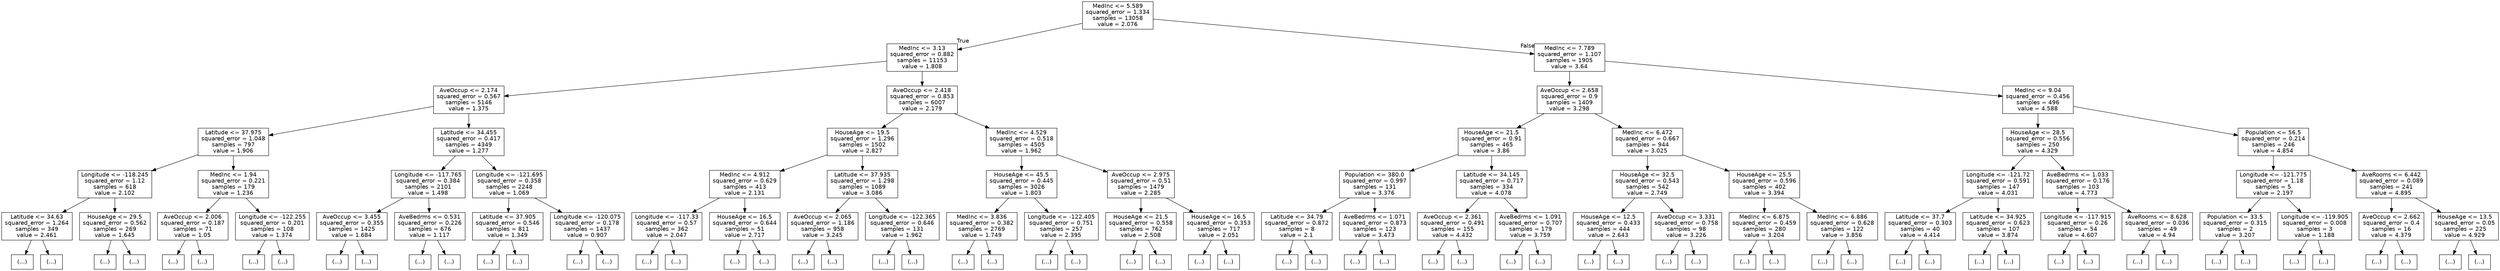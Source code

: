 digraph Tree {
node [shape=box, fontname="helvetica"] ;
edge [fontname="helvetica"] ;
0 [label="MedInc <= 5.589\nsquared_error = 1.334\nsamples = 13058\nvalue = 2.076"] ;
1 [label="MedInc <= 3.13\nsquared_error = 0.882\nsamples = 11153\nvalue = 1.808"] ;
0 -> 1 [labeldistance=2.5, labelangle=45, headlabel="True"] ;
2 [label="AveOccup <= 2.174\nsquared_error = 0.567\nsamples = 5146\nvalue = 1.375"] ;
1 -> 2 ;
3 [label="Latitude <= 37.975\nsquared_error = 1.048\nsamples = 797\nvalue = 1.906"] ;
2 -> 3 ;
4 [label="Longitude <= -118.245\nsquared_error = 1.12\nsamples = 618\nvalue = 2.102"] ;
3 -> 4 ;
5 [label="Latitude <= 34.63\nsquared_error = 1.264\nsamples = 349\nvalue = 2.461"] ;
4 -> 5 ;
6 [label="(...)"] ;
5 -> 6 ;
251 [label="(...)"] ;
5 -> 251 ;
674 [label="HouseAge <= 29.5\nsquared_error = 0.562\nsamples = 269\nvalue = 1.645"] ;
4 -> 674 ;
675 [label="(...)"] ;
674 -> 675 ;
1016 [label="(...)"] ;
674 -> 1016 ;
1197 [label="MedInc <= 1.94\nsquared_error = 0.221\nsamples = 179\nvalue = 1.236"] ;
3 -> 1197 ;
1198 [label="AveOccup <= 2.006\nsquared_error = 0.187\nsamples = 71\nvalue = 1.05"] ;
1197 -> 1198 ;
1199 [label="(...)"] ;
1198 -> 1199 ;
1282 [label="(...)"] ;
1198 -> 1282 ;
1337 [label="Longitude <= -122.255\nsquared_error = 0.201\nsamples = 108\nvalue = 1.374"] ;
1197 -> 1337 ;
1338 [label="(...)"] ;
1337 -> 1338 ;
1397 [label="(...)"] ;
1337 -> 1397 ;
1546 [label="Latitude <= 34.455\nsquared_error = 0.417\nsamples = 4349\nvalue = 1.277"] ;
2 -> 1546 ;
1547 [label="Longitude <= -117.765\nsquared_error = 0.384\nsamples = 2101\nvalue = 1.498"] ;
1546 -> 1547 ;
1548 [label="AveOccup <= 3.455\nsquared_error = 0.355\nsamples = 1425\nvalue = 1.684"] ;
1547 -> 1548 ;
1549 [label="(...)"] ;
1548 -> 1549 ;
2850 [label="(...)"] ;
1548 -> 2850 ;
4367 [label="AveBedrms <= 0.531\nsquared_error = 0.226\nsamples = 676\nvalue = 1.117"] ;
1547 -> 4367 ;
4368 [label="(...)"] ;
4367 -> 4368 ;
4369 [label="(...)"] ;
4367 -> 4369 ;
5696 [label="Longitude <= -121.695\nsquared_error = 0.358\nsamples = 2248\nvalue = 1.069"] ;
1546 -> 5696 ;
5697 [label="Latitude <= 37.905\nsquared_error = 0.546\nsamples = 811\nvalue = 1.349"] ;
5696 -> 5697 ;
5698 [label="(...)"] ;
5697 -> 5698 ;
6387 [label="(...)"] ;
5697 -> 6387 ;
7294 [label="Longitude <= -120.075\nsquared_error = 0.178\nsamples = 1437\nvalue = 0.907"] ;
5696 -> 7294 ;
7295 [label="(...)"] ;
7294 -> 7295 ;
8984 [label="(...)"] ;
7294 -> 8984 ;
10115 [label="AveOccup <= 2.418\nsquared_error = 0.853\nsamples = 6007\nvalue = 2.179"] ;
1 -> 10115 ;
10116 [label="HouseAge <= 19.5\nsquared_error = 1.296\nsamples = 1502\nvalue = 2.827"] ;
10115 -> 10116 ;
10117 [label="MedInc <= 4.912\nsquared_error = 0.629\nsamples = 413\nvalue = 2.131"] ;
10116 -> 10117 ;
10118 [label="Longitude <= -117.33\nsquared_error = 0.57\nsamples = 362\nvalue = 2.047"] ;
10117 -> 10118 ;
10119 [label="(...)"] ;
10118 -> 10119 ;
10694 [label="(...)"] ;
10118 -> 10694 ;
10827 [label="HouseAge <= 16.5\nsquared_error = 0.644\nsamples = 51\nvalue = 2.717"] ;
10117 -> 10827 ;
10828 [label="(...)"] ;
10827 -> 10828 ;
10899 [label="(...)"] ;
10827 -> 10899 ;
10928 [label="Latitude <= 37.935\nsquared_error = 1.298\nsamples = 1089\nvalue = 3.086"] ;
10116 -> 10928 ;
10929 [label="AveOccup <= 2.065\nsquared_error = 1.186\nsamples = 958\nvalue = 3.245"] ;
10928 -> 10929 ;
10930 [label="(...)"] ;
10929 -> 10930 ;
11577 [label="(...)"] ;
10929 -> 11577 ;
12718 [label="Longitude <= -122.365\nsquared_error = 0.646\nsamples = 131\nvalue = 1.962"] ;
10928 -> 12718 ;
12719 [label="(...)"] ;
12718 -> 12719 ;
12816 [label="(...)"] ;
12718 -> 12816 ;
12977 [label="MedInc <= 4.529\nsquared_error = 0.518\nsamples = 4505\nvalue = 1.962"] ;
10115 -> 12977 ;
12978 [label="HouseAge <= 45.5\nsquared_error = 0.445\nsamples = 3026\nvalue = 1.803"] ;
12977 -> 12978 ;
12979 [label="MedInc <= 3.836\nsquared_error = 0.382\nsamples = 2769\nvalue = 1.749"] ;
12978 -> 12979 ;
12980 [label="(...)"] ;
12979 -> 12980 ;
15971 [label="(...)"] ;
12979 -> 15971 ;
18476 [label="Longitude <= -122.405\nsquared_error = 0.751\nsamples = 257\nvalue = 2.395"] ;
12978 -> 18476 ;
18477 [label="(...)"] ;
18476 -> 18477 ;
18642 [label="(...)"] ;
18476 -> 18642 ;
18983 [label="AveOccup <= 2.975\nsquared_error = 0.51\nsamples = 1479\nvalue = 2.285"] ;
12977 -> 18983 ;
18984 [label="HouseAge <= 21.5\nsquared_error = 0.558\nsamples = 762\nvalue = 2.508"] ;
18983 -> 18984 ;
18985 [label="(...)"] ;
18984 -> 18985 ;
19458 [label="(...)"] ;
18984 -> 19458 ;
20499 [label="HouseAge <= 16.5\nsquared_error = 0.353\nsamples = 717\nvalue = 2.051"] ;
18983 -> 20499 ;
20500 [label="(...)"] ;
20499 -> 20500 ;
20989 [label="(...)"] ;
20499 -> 20989 ;
21922 [label="MedInc <= 7.789\nsquared_error = 1.107\nsamples = 1905\nvalue = 3.64"] ;
0 -> 21922 [labeldistance=2.5, labelangle=-45, headlabel="False"] ;
21923 [label="AveOccup <= 2.658\nsquared_error = 0.9\nsamples = 1409\nvalue = 3.298"] ;
21922 -> 21923 ;
21924 [label="HouseAge <= 21.5\nsquared_error = 0.91\nsamples = 465\nvalue = 3.86"] ;
21923 -> 21924 ;
21925 [label="Population <= 380.0\nsquared_error = 0.997\nsamples = 131\nvalue = 3.376"] ;
21924 -> 21925 ;
21926 [label="Latitude <= 34.79\nsquared_error = 0.872\nsamples = 8\nvalue = 2.1"] ;
21925 -> 21926 ;
21927 [label="(...)"] ;
21926 -> 21927 ;
21930 [label="(...)"] ;
21926 -> 21930 ;
21941 [label="AveBedrms <= 1.071\nsquared_error = 0.873\nsamples = 123\nvalue = 3.473"] ;
21925 -> 21941 ;
21942 [label="(...)"] ;
21941 -> 21942 ;
22069 [label="(...)"] ;
21941 -> 22069 ;
22164 [label="Latitude <= 34.145\nsquared_error = 0.717\nsamples = 334\nvalue = 4.078"] ;
21924 -> 22164 ;
22165 [label="AveOccup <= 2.361\nsquared_error = 0.491\nsamples = 155\nvalue = 4.432"] ;
22164 -> 22165 ;
22166 [label="(...)"] ;
22165 -> 22166 ;
22241 [label="(...)"] ;
22165 -> 22241 ;
22386 [label="AveBedrms <= 1.091\nsquared_error = 0.707\nsamples = 179\nvalue = 3.759"] ;
22164 -> 22386 ;
22387 [label="(...)"] ;
22386 -> 22387 ;
22682 [label="(...)"] ;
22386 -> 22682 ;
22711 [label="MedInc <= 6.472\nsquared_error = 0.667\nsamples = 944\nvalue = 3.025"] ;
21923 -> 22711 ;
22712 [label="HouseAge <= 32.5\nsquared_error = 0.543\nsamples = 542\nvalue = 2.749"] ;
22711 -> 22712 ;
22713 [label="HouseAge <= 12.5\nsquared_error = 0.433\nsamples = 444\nvalue = 2.643"] ;
22712 -> 22713 ;
22714 [label="(...)"] ;
22713 -> 22714 ;
22849 [label="(...)"] ;
22713 -> 22849 ;
23600 [label="AveOccup <= 3.331\nsquared_error = 0.758\nsamples = 98\nvalue = 3.226"] ;
22712 -> 23600 ;
23601 [label="(...)"] ;
23600 -> 23601 ;
23772 [label="(...)"] ;
23600 -> 23772 ;
23795 [label="HouseAge <= 25.5\nsquared_error = 0.596\nsamples = 402\nvalue = 3.394"] ;
22711 -> 23795 ;
23796 [label="MedInc <= 6.875\nsquared_error = 0.459\nsamples = 280\nvalue = 3.204"] ;
23795 -> 23796 ;
23797 [label="(...)"] ;
23796 -> 23797 ;
24046 [label="(...)"] ;
23796 -> 24046 ;
24345 [label="MedInc <= 6.886\nsquared_error = 0.628\nsamples = 122\nvalue = 3.856"] ;
23795 -> 24345 ;
24346 [label="(...)"] ;
24345 -> 24346 ;
24469 [label="(...)"] ;
24345 -> 24469 ;
24574 [label="MedInc <= 9.04\nsquared_error = 0.456\nsamples = 496\nvalue = 4.588"] ;
21922 -> 24574 ;
24575 [label="HouseAge <= 28.5\nsquared_error = 0.556\nsamples = 250\nvalue = 4.329"] ;
24574 -> 24575 ;
24576 [label="Longitude <= -121.72\nsquared_error = 0.591\nsamples = 147\nvalue = 4.031"] ;
24575 -> 24576 ;
24577 [label="Latitude <= 37.7\nsquared_error = 0.303\nsamples = 40\nvalue = 4.414"] ;
24576 -> 24577 ;
24578 [label="(...)"] ;
24577 -> 24578 ;
24617 [label="(...)"] ;
24577 -> 24617 ;
24642 [label="Latitude <= 34.925\nsquared_error = 0.623\nsamples = 107\nvalue = 3.874"] ;
24576 -> 24642 ;
24643 [label="(...)"] ;
24642 -> 24643 ;
24820 [label="(...)"] ;
24642 -> 24820 ;
24839 [label="AveBedrms <= 1.033\nsquared_error = 0.176\nsamples = 103\nvalue = 4.773"] ;
24575 -> 24839 ;
24840 [label="Longitude <= -117.915\nsquared_error = 0.26\nsamples = 54\nvalue = 4.607"] ;
24839 -> 24840 ;
24841 [label="(...)"] ;
24840 -> 24841 ;
24908 [label="(...)"] ;
24840 -> 24908 ;
24911 [label="AveRooms <= 8.628\nsquared_error = 0.036\nsamples = 49\nvalue = 4.94"] ;
24839 -> 24911 ;
24912 [label="(...)"] ;
24911 -> 24912 ;
24929 [label="(...)"] ;
24911 -> 24929 ;
24930 [label="Population <= 56.5\nsquared_error = 0.214\nsamples = 246\nvalue = 4.854"] ;
24574 -> 24930 ;
24931 [label="Longitude <= -121.775\nsquared_error = 1.18\nsamples = 5\nvalue = 2.197"] ;
24930 -> 24931 ;
24932 [label="Population <= 33.5\nsquared_error = 0.315\nsamples = 2\nvalue = 3.207"] ;
24931 -> 24932 ;
24933 [label="(...)"] ;
24932 -> 24933 ;
24934 [label="(...)"] ;
24932 -> 24934 ;
24935 [label="Longitude <= -119.905\nsquared_error = 0.008\nsamples = 3\nvalue = 1.188"] ;
24931 -> 24935 ;
24936 [label="(...)"] ;
24935 -> 24936 ;
24937 [label="(...)"] ;
24935 -> 24937 ;
24938 [label="AveRooms <= 6.442\nsquared_error = 0.089\nsamples = 241\nvalue = 4.895"] ;
24930 -> 24938 ;
24939 [label="AveOccup <= 2.662\nsquared_error = 0.4\nsamples = 16\nvalue = 4.379"] ;
24938 -> 24939 ;
24940 [label="(...)"] ;
24939 -> 24940 ;
24949 [label="(...)"] ;
24939 -> 24949 ;
24960 [label="HouseAge <= 13.5\nsquared_error = 0.05\nsamples = 225\nvalue = 4.929"] ;
24938 -> 24960 ;
24961 [label="(...)"] ;
24960 -> 24961 ;
24998 [label="(...)"] ;
24960 -> 24998 ;
}